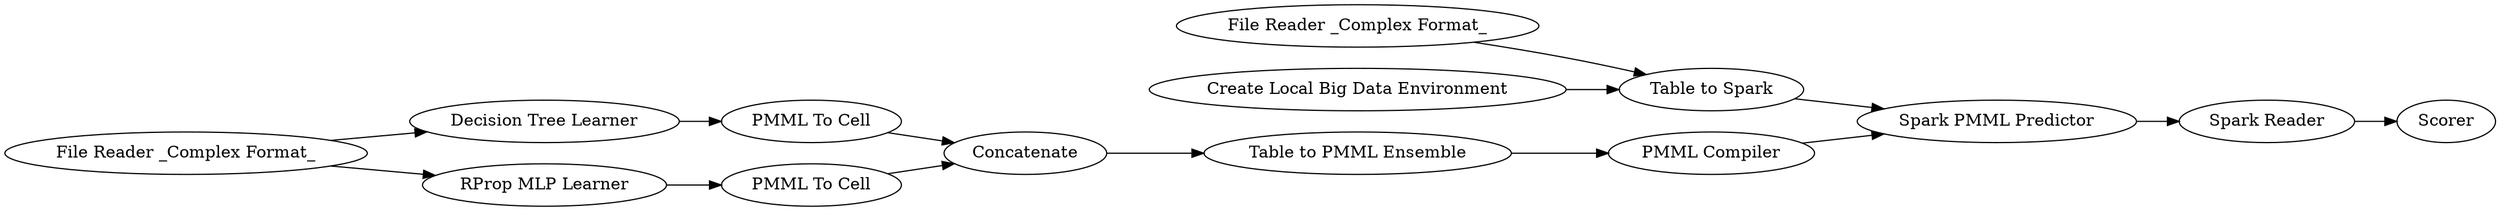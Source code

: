 digraph {
	110 -> 205
	214 -> 177
	203 -> 105
	112 -> 106
	215 -> 203
	214 -> 178
	106 -> 105
	212 -> 203
	175 -> 213
	109 -> 205
	205 -> 112
	178 -> 110
	177 -> 109
	105 -> 175
	175 [label="Spark Reader"]
	214 [label="File Reader _Complex Format_"]
	203 [label="Table to Spark"]
	112 [label="Table to PMML Ensemble"]
	205 [label=Concatenate]
	178 [label="RProp MLP Learner"]
	212 [label="Create Local Big Data Environment"]
	109 [label="PMML To Cell"]
	177 [label="Decision Tree Learner"]
	105 [label="Spark PMML Predictor"]
	110 [label="PMML To Cell"]
	106 [label="PMML Compiler"]
	215 [label="File Reader _Complex Format_"]
	213 [label=Scorer]
	rankdir=LR
}
